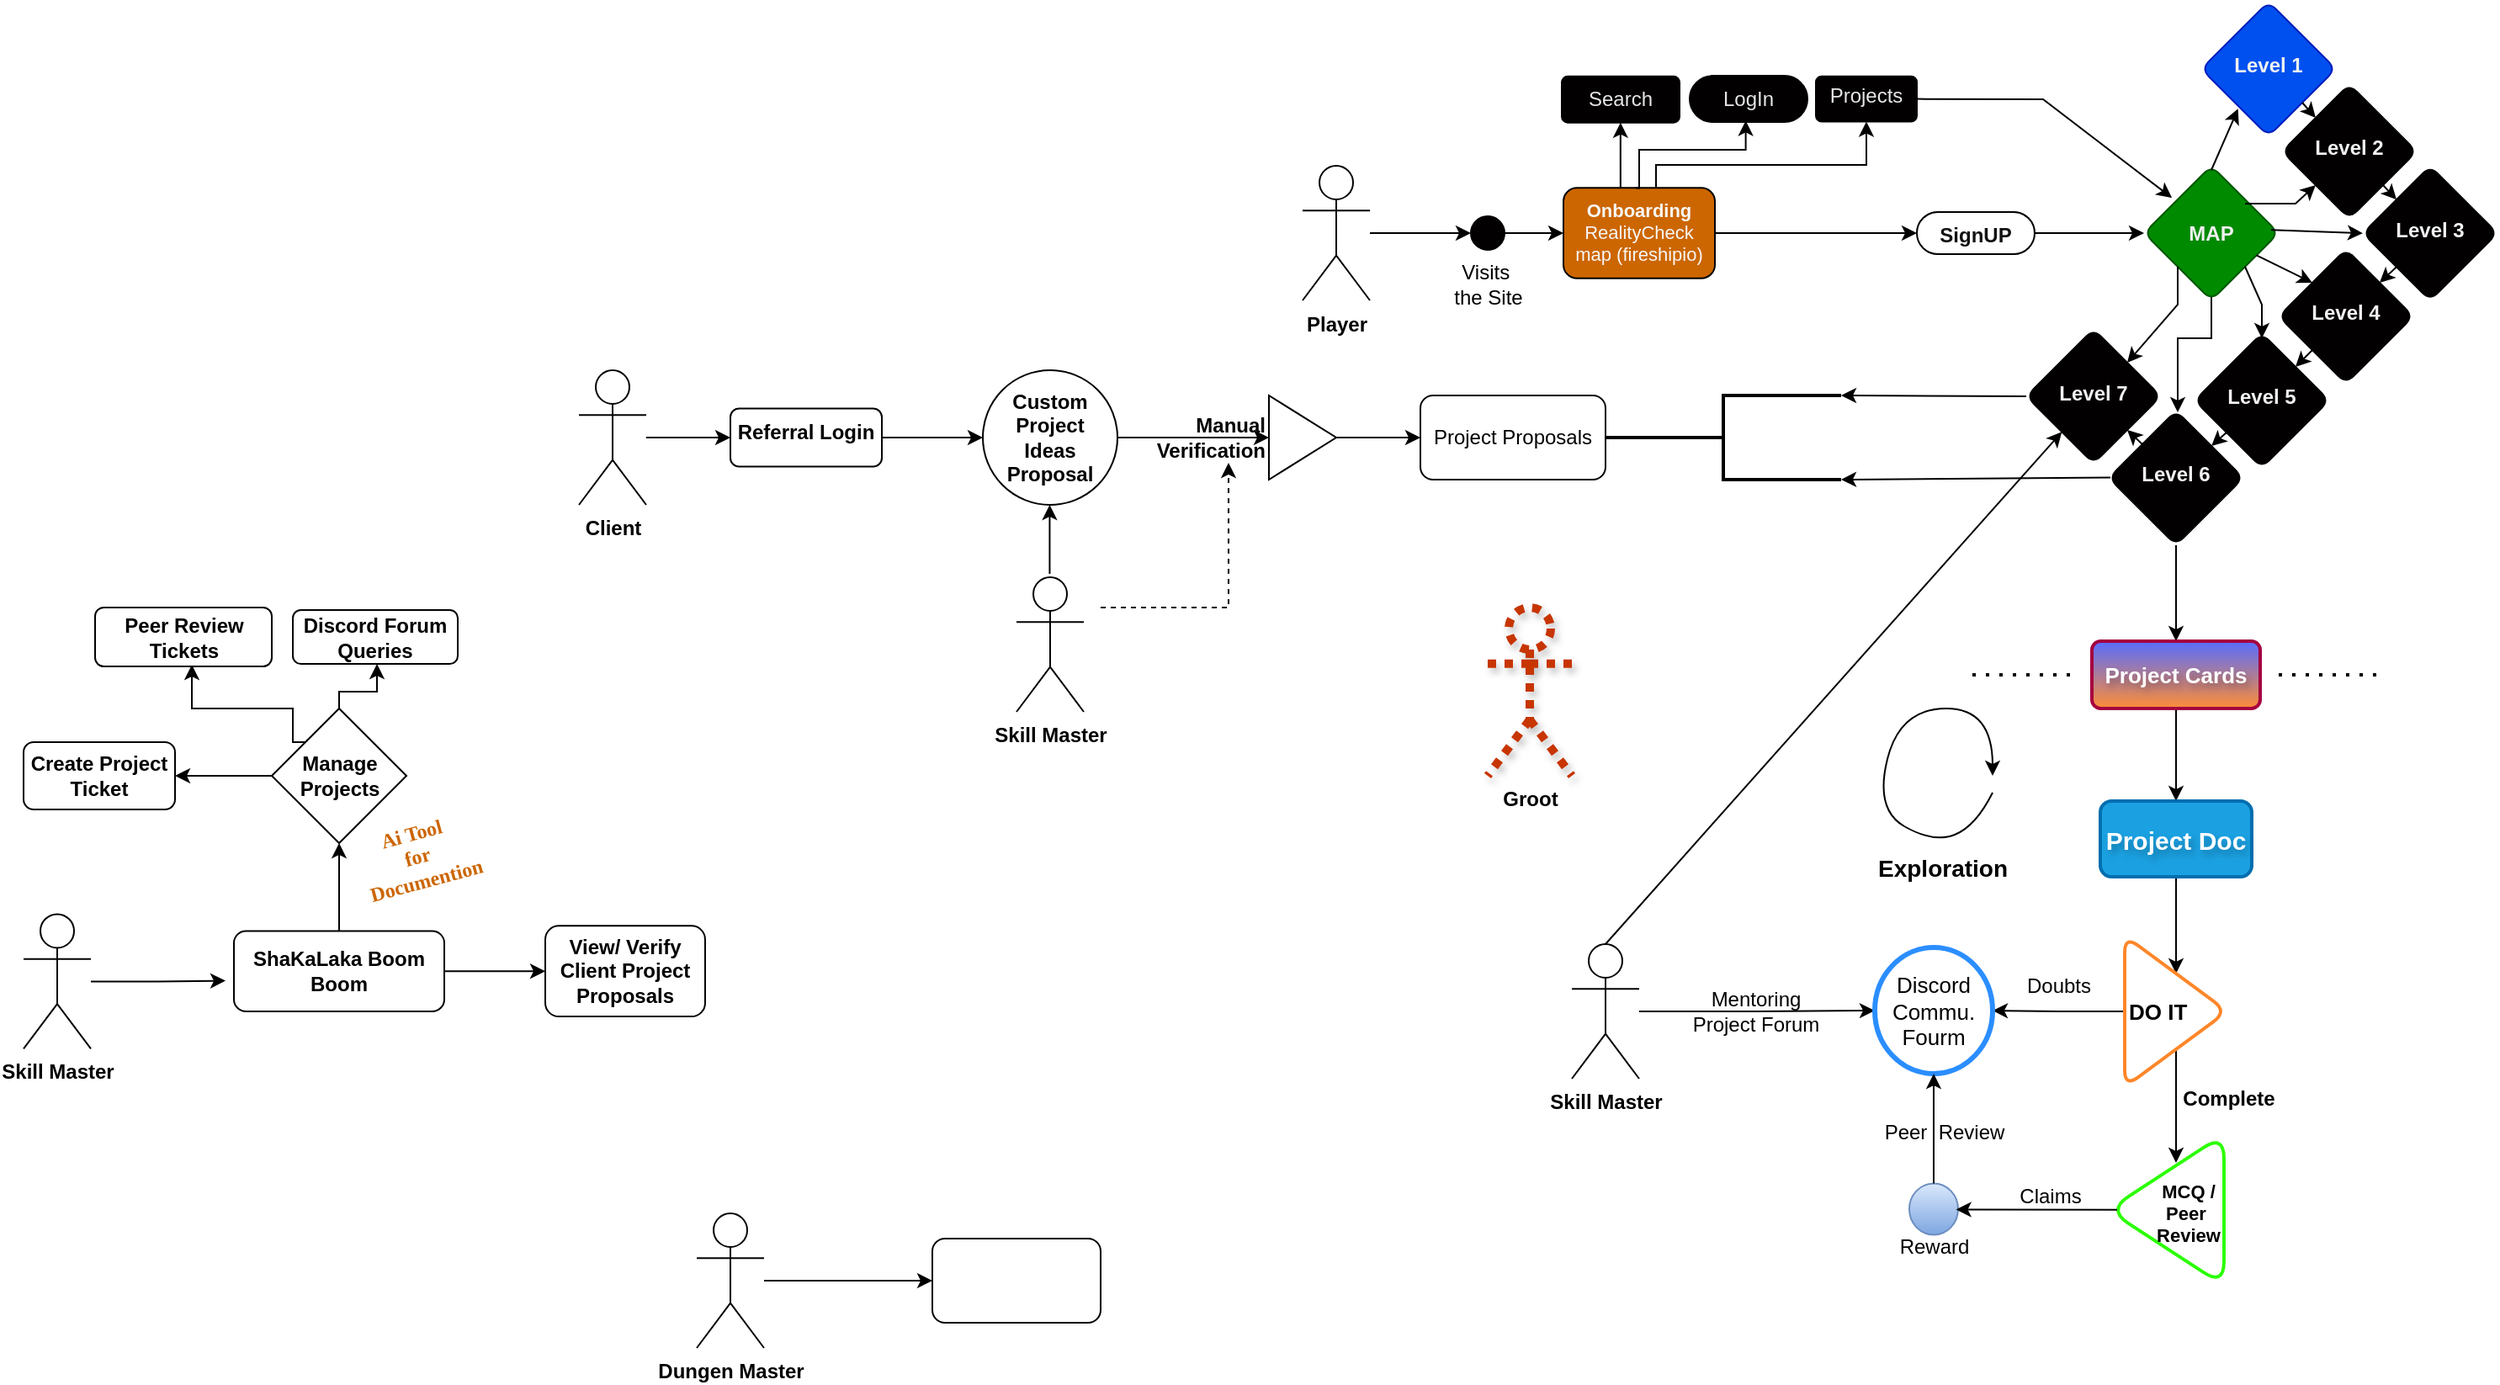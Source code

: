 <mxfile version="24.7.7">
  <diagram name="Page-1" id="eGerFE4Rf8FAYiZ98_NA">
    <mxGraphModel dx="2266" dy="793" grid="1" gridSize="10" guides="1" tooltips="1" connect="1" arrows="1" fold="1" page="1" pageScale="1" pageWidth="850" pageHeight="1100" math="0" shadow="0">
      <root>
        <mxCell id="0" />
        <mxCell id="1" parent="0" />
        <mxCell id="n3ImuVNXiSJUvUDemmLi-9" value="" style="edgeStyle=orthogonalEdgeStyle;rounded=0;orthogonalLoop=1;jettySize=auto;html=1;" parent="1" source="n3ImuVNXiSJUvUDemmLi-1" target="n3ImuVNXiSJUvUDemmLi-8" edge="1">
          <mxGeometry relative="1" as="geometry" />
        </mxCell>
        <mxCell id="n3ImuVNXiSJUvUDemmLi-1" value="&lt;b&gt;Player&lt;br&gt;&lt;/b&gt;" style="shape=umlActor;verticalLabelPosition=bottom;verticalAlign=top;html=1;outlineConnect=0;" parent="1" vertex="1">
          <mxGeometry x="120" y="97.5" width="40" height="80" as="geometry" />
        </mxCell>
        <mxCell id="eRNYIj-CRV8q_Qukp-I2-65" value="" style="edgeStyle=orthogonalEdgeStyle;rounded=0;orthogonalLoop=1;jettySize=auto;html=1;" parent="1" source="n3ImuVNXiSJUvUDemmLi-2" target="eRNYIj-CRV8q_Qukp-I2-48" edge="1">
          <mxGeometry relative="1" as="geometry" />
        </mxCell>
        <mxCell id="n3ImuVNXiSJUvUDemmLi-2" value="&lt;b&gt;Skill Master&lt;/b&gt;" style="shape=umlActor;verticalLabelPosition=bottom;verticalAlign=top;html=1;outlineConnect=0;" parent="1" vertex="1">
          <mxGeometry x="280" y="560" width="40" height="80" as="geometry" />
        </mxCell>
        <mxCell id="n3ImuVNXiSJUvUDemmLi-3" value="&lt;b&gt;Groot&lt;/b&gt;" style="shape=umlActor;verticalLabelPosition=bottom;verticalAlign=top;html=1;outlineConnect=0;fillColor=none;fontColor=#000000;strokeColor=#C73500;shadow=1;dashed=1;strokeWidth=5;dashPattern=1 1;" parent="1" vertex="1">
          <mxGeometry x="230" y="360" width="50" height="100" as="geometry" />
        </mxCell>
        <mxCell id="L7Tuo7zCbT9GqQIn2gSg-25" value="" style="edgeStyle=orthogonalEdgeStyle;rounded=0;orthogonalLoop=1;jettySize=auto;html=1;" edge="1" parent="1" source="n3ImuVNXiSJUvUDemmLi-4" target="L7Tuo7zCbT9GqQIn2gSg-24">
          <mxGeometry relative="1" as="geometry" />
        </mxCell>
        <mxCell id="n3ImuVNXiSJUvUDemmLi-4" value="&lt;b&gt;Dungen Master&lt;/b&gt;" style="shape=umlActor;verticalLabelPosition=bottom;verticalAlign=top;html=1;outlineConnect=0;" parent="1" vertex="1">
          <mxGeometry x="-240" y="720" width="40" height="80" as="geometry" />
        </mxCell>
        <mxCell id="n3ImuVNXiSJUvUDemmLi-16" value="" style="edgeStyle=orthogonalEdgeStyle;rounded=0;orthogonalLoop=1;jettySize=auto;html=1;" parent="1" source="n3ImuVNXiSJUvUDemmLi-8" target="n3ImuVNXiSJUvUDemmLi-15" edge="1">
          <mxGeometry relative="1" as="geometry" />
        </mxCell>
        <mxCell id="n3ImuVNXiSJUvUDemmLi-8" value="" style="ellipse;whiteSpace=wrap;html=1;verticalAlign=top;gradientColor=none;fillColor=#030002;" parent="1" vertex="1">
          <mxGeometry x="220" y="127.5" width="20" height="20" as="geometry" />
        </mxCell>
        <mxCell id="n3ImuVNXiSJUvUDemmLi-10" value="&lt;div style=&quot;line-height: 90%;&quot; align=&quot;center&quot;&gt;&lt;font color=&quot;#e6e6e6&quot;&gt;Projects&lt;br&gt;&lt;/font&gt;&lt;/div&gt;" style="rounded=1;whiteSpace=wrap;html=1;verticalAlign=top;fillColor=#030002;gradientColor=none;align=center;arcSize=13;" parent="1" vertex="1">
          <mxGeometry x="425" y="44.37" width="60" height="26.88" as="geometry" />
        </mxCell>
        <mxCell id="n3ImuVNXiSJUvUDemmLi-12" value="&lt;div&gt;Visits&amp;nbsp;&lt;/div&gt;&lt;div&gt;the Site&lt;/div&gt;" style="text;html=1;align=center;verticalAlign=middle;resizable=0;points=[];autosize=1;strokeColor=none;fillColor=none;" parent="1" vertex="1">
          <mxGeometry x="200" y="147.5" width="60" height="40" as="geometry" />
        </mxCell>
        <mxCell id="n3ImuVNXiSJUvUDemmLi-18" value="" style="edgeStyle=orthogonalEdgeStyle;rounded=0;orthogonalLoop=1;jettySize=auto;html=1;" parent="1" source="n3ImuVNXiSJUvUDemmLi-15" target="n3ImuVNXiSJUvUDemmLi-10" edge="1">
          <mxGeometry relative="1" as="geometry">
            <Array as="points">
              <mxPoint x="330" y="97" />
              <mxPoint x="455" y="97" />
            </Array>
          </mxGeometry>
        </mxCell>
        <mxCell id="n3ImuVNXiSJUvUDemmLi-22" value="" style="edgeStyle=orthogonalEdgeStyle;rounded=0;orthogonalLoop=1;jettySize=auto;html=1;" parent="1" source="n3ImuVNXiSJUvUDemmLi-15" target="n3ImuVNXiSJUvUDemmLi-21" edge="1">
          <mxGeometry relative="1" as="geometry" />
        </mxCell>
        <mxCell id="eRNYIj-CRV8q_Qukp-I2-2" value="" style="edgeStyle=orthogonalEdgeStyle;rounded=0;orthogonalLoop=1;jettySize=auto;html=1;" parent="1" edge="1">
          <mxGeometry relative="1" as="geometry">
            <mxPoint x="308.92" y="110.63" as="sourcePoint" />
            <mxPoint x="308.92" y="71.87" as="targetPoint" />
            <Array as="points">
              <mxPoint x="308.92" y="90" />
              <mxPoint x="308.92" y="90" />
            </Array>
          </mxGeometry>
        </mxCell>
        <mxCell id="n3ImuVNXiSJUvUDemmLi-15" value="&lt;div style=&quot;font-size: 11px;&quot;&gt;&lt;font style=&quot;font-size: 11px;&quot; color=&quot;#f7f7f7&quot;&gt;&lt;b&gt;Onboarding&lt;/b&gt;&lt;/font&gt;&lt;/div&gt;&lt;div style=&quot;font-size: 11px;&quot;&gt;&lt;font style=&quot;font-size: 11px;&quot; color=&quot;#f7f7f7&quot;&gt;RealityCheck map (fireshipio)&lt;br&gt;&lt;/font&gt;&lt;/div&gt;" style="rounded=1;whiteSpace=wrap;html=1;verticalAlign=top;fillColor=#CC6600;gradientColor=none;" parent="1" vertex="1">
          <mxGeometry x="275" y="110.63" width="90" height="53.75" as="geometry" />
        </mxCell>
        <mxCell id="n3ImuVNXiSJUvUDemmLi-19" value="&lt;font color=&quot;#e6e6e6&quot;&gt;LogIn&lt;/font&gt;" style="rounded=1;whiteSpace=wrap;html=1;verticalAlign=top;fillColor=#030002;gradientColor=none;align=center;arcSize=50;" parent="1" vertex="1">
          <mxGeometry x="350" y="44.06" width="70" height="27.5" as="geometry" />
        </mxCell>
        <mxCell id="n3ImuVNXiSJUvUDemmLi-20" value="" style="edgeStyle=orthogonalEdgeStyle;rounded=0;orthogonalLoop=1;jettySize=auto;html=1;entryX=0.476;entryY=0.97;entryDx=0;entryDy=0;entryPerimeter=0;exitX=0.477;exitY=0.002;exitDx=0;exitDy=0;exitPerimeter=0;" parent="1" source="n3ImuVNXiSJUvUDemmLi-15" edge="1">
          <mxGeometry relative="1" as="geometry">
            <mxPoint x="320.27" y="113.049" as="sourcePoint" />
            <Array as="points">
              <mxPoint x="320" y="111" />
              <mxPoint x="320" y="88" />
              <mxPoint x="383" y="88" />
            </Array>
            <mxPoint x="383.32" y="70.735" as="targetPoint" />
          </mxGeometry>
        </mxCell>
        <mxCell id="eRNYIj-CRV8q_Qukp-I2-5" value="" style="edgeStyle=orthogonalEdgeStyle;rounded=0;orthogonalLoop=1;jettySize=auto;html=1;" parent="1" source="n3ImuVNXiSJUvUDemmLi-21" target="eRNYIj-CRV8q_Qukp-I2-3" edge="1">
          <mxGeometry relative="1" as="geometry" />
        </mxCell>
        <mxCell id="n3ImuVNXiSJUvUDemmLi-21" value="&lt;b&gt;&lt;font color=&quot;#121212&quot;&gt;SignUP&lt;/font&gt;&lt;/b&gt;" style="rounded=1;whiteSpace=wrap;html=1;verticalAlign=top;fillColor=none;gradientColor=none;arcSize=50;" parent="1" vertex="1">
          <mxGeometry x="485" y="125" width="70" height="25" as="geometry" />
        </mxCell>
        <mxCell id="eRNYIj-CRV8q_Qukp-I2-1" value="&lt;font color=&quot;#e6e6e6&quot;&gt;Search&lt;/font&gt;" style="rounded=1;whiteSpace=wrap;html=1;verticalAlign=top;fillColor=#030002;gradientColor=none;align=center;arcSize=13;" parent="1" vertex="1">
          <mxGeometry x="274" y="44.37" width="70" height="27.5" as="geometry" />
        </mxCell>
        <mxCell id="eRNYIj-CRV8q_Qukp-I2-7" value="" style="edgeStyle=orthogonalEdgeStyle;rounded=0;orthogonalLoop=1;jettySize=auto;html=1;" parent="1" target="eRNYIj-CRV8q_Qukp-I2-6" edge="1">
          <mxGeometry relative="1" as="geometry">
            <mxPoint x="660" y="170" as="sourcePoint" />
            <Array as="points">
              <mxPoint x="660" y="200" />
              <mxPoint x="640" y="200" />
            </Array>
          </mxGeometry>
        </mxCell>
        <mxCell id="eRNYIj-CRV8q_Qukp-I2-3" value="&lt;p style=&quot;line-height: 350%;&quot;&gt;&lt;font color=&quot;#f0f0f0&quot;&gt;&lt;b&gt;MAP&lt;/b&gt;&lt;/font&gt;&lt;/p&gt;" style="rhombus;whiteSpace=wrap;html=1;verticalAlign=top;fillColor=#008a00;rounded=1;arcSize=13;strokeColor=#005700;fontColor=#ffffff;" parent="1" vertex="1">
          <mxGeometry x="620" y="97.5" width="80" height="80" as="geometry" />
        </mxCell>
        <mxCell id="eRNYIj-CRV8q_Qukp-I2-26" value="" style="edgeStyle=orthogonalEdgeStyle;rounded=0;orthogonalLoop=1;jettySize=auto;html=1;" parent="1" source="eRNYIj-CRV8q_Qukp-I2-6" target="eRNYIj-CRV8q_Qukp-I2-25" edge="1">
          <mxGeometry relative="1" as="geometry" />
        </mxCell>
        <mxCell id="eRNYIj-CRV8q_Qukp-I2-6" value="&lt;p style=&quot;line-height: 320%;&quot;&gt;&lt;font color=&quot;#f2f2f2&quot;&gt;&lt;b&gt;Level 6&lt;/b&gt;&lt;/font&gt;&lt;/p&gt;" style="rhombus;whiteSpace=wrap;html=1;verticalAlign=top;fillColor=#030002;rounded=1;gradientColor=none;arcSize=13;" parent="1" vertex="1">
          <mxGeometry x="599" y="243" width="80" height="80" as="geometry" />
        </mxCell>
        <mxCell id="eRNYIj-CRV8q_Qukp-I2-11" value="&lt;p style=&quot;line-height: 320%;&quot;&gt;&lt;font color=&quot;#f2f2f2&quot;&gt;&lt;b&gt;Level 4&lt;/b&gt;&lt;/font&gt;&lt;/p&gt;" style="rhombus;whiteSpace=wrap;html=1;verticalAlign=top;fillColor=#030002;rounded=1;gradientColor=none;arcSize=13;" parent="1" vertex="1">
          <mxGeometry x="700" y="147" width="80" height="80" as="geometry" />
        </mxCell>
        <mxCell id="eRNYIj-CRV8q_Qukp-I2-13" value="&lt;p style=&quot;line-height: 320%;&quot;&gt;&lt;font color=&quot;#f2f2f2&quot;&gt;&lt;b&gt;Level 5&lt;br&gt;&lt;/b&gt;&lt;/font&gt;&lt;/p&gt;" style="rhombus;whiteSpace=wrap;html=1;verticalAlign=top;fillColor=#030002;rounded=1;gradientColor=none;arcSize=13;" parent="1" vertex="1">
          <mxGeometry x="650" y="197" width="80" height="80" as="geometry" />
        </mxCell>
        <mxCell id="eRNYIj-CRV8q_Qukp-I2-14" value="&lt;p style=&quot;line-height: 320%;&quot;&gt;&lt;font color=&quot;#f2f2f2&quot;&gt;&lt;b&gt;Level 3&lt;br&gt;&lt;/b&gt;&lt;/font&gt;&lt;/p&gt;" style="rhombus;whiteSpace=wrap;html=1;verticalAlign=top;fillColor=#030002;rounded=1;gradientColor=none;arcSize=13;" parent="1" vertex="1">
          <mxGeometry x="750" y="97.63" width="80" height="80" as="geometry" />
        </mxCell>
        <mxCell id="eRNYIj-CRV8q_Qukp-I2-15" value="&lt;p style=&quot;line-height: 320%;&quot;&gt;&lt;font color=&quot;#f2f2f2&quot;&gt;&lt;b&gt;Level 2&lt;/b&gt;&lt;/font&gt;&lt;/p&gt;" style="rhombus;whiteSpace=wrap;html=1;verticalAlign=top;fillColor=#030002;rounded=1;gradientColor=none;arcSize=13;" parent="1" vertex="1">
          <mxGeometry x="702" y="49" width="80" height="80" as="geometry" />
        </mxCell>
        <mxCell id="eRNYIj-CRV8q_Qukp-I2-16" value="&lt;p style=&quot;line-height: 320%;&quot;&gt;&lt;font color=&quot;#f2f2f2&quot;&gt;&lt;b&gt;Level 1&lt;/b&gt;&lt;/font&gt;&lt;/p&gt;" style="rhombus;whiteSpace=wrap;html=1;verticalAlign=top;fillColor=#0050ef;rounded=1;arcSize=13;strokeColor=#001DBC;fontColor=#ffffff;" parent="1" vertex="1">
          <mxGeometry x="654" width="80" height="80" as="geometry" />
        </mxCell>
        <mxCell id="eRNYIj-CRV8q_Qukp-I2-17" value="&lt;p style=&quot;line-height: 320%;&quot;&gt;&lt;font color=&quot;#f2f2f2&quot;&gt;&lt;b&gt;Level 7&lt;br&gt;&lt;/b&gt;&lt;/font&gt;&lt;/p&gt;" style="rhombus;whiteSpace=wrap;html=1;verticalAlign=top;fillColor=#030002;rounded=1;gradientColor=none;arcSize=13;" parent="1" vertex="1">
          <mxGeometry x="550" y="194.5" width="80" height="80" as="geometry" />
        </mxCell>
        <mxCell id="eRNYIj-CRV8q_Qukp-I2-18" value="" style="endArrow=classic;html=1;rounded=0;entryX=0.207;entryY=0.238;entryDx=0;entryDy=0;exitX=1;exitY=0.5;exitDx=0;exitDy=0;entryPerimeter=0;" parent="1" source="n3ImuVNXiSJUvUDemmLi-10" target="eRNYIj-CRV8q_Qukp-I2-3" edge="1">
          <mxGeometry width="50" height="50" relative="1" as="geometry">
            <mxPoint x="590" y="180" as="sourcePoint" />
            <mxPoint x="640" y="130" as="targetPoint" />
            <Array as="points">
              <mxPoint x="560" y="58" />
            </Array>
          </mxGeometry>
        </mxCell>
        <mxCell id="eRNYIj-CRV8q_Qukp-I2-19" value="" style="endArrow=classic;html=1;rounded=0;entryX=1;entryY=0;entryDx=0;entryDy=0;exitX=0;exitY=1;exitDx=0;exitDy=0;" parent="1" source="eRNYIj-CRV8q_Qukp-I2-3" target="eRNYIj-CRV8q_Qukp-I2-17" edge="1">
          <mxGeometry width="50" height="50" relative="1" as="geometry">
            <mxPoint x="445" y="38" as="sourcePoint" />
            <mxPoint x="650" y="128" as="targetPoint" />
            <Array as="points">
              <mxPoint x="640" y="180" />
            </Array>
          </mxGeometry>
        </mxCell>
        <mxCell id="eRNYIj-CRV8q_Qukp-I2-20" value="" style="endArrow=classic;html=1;rounded=0;exitX=1;exitY=1;exitDx=0;exitDy=0;" parent="1" source="eRNYIj-CRV8q_Qukp-I2-3" edge="1">
          <mxGeometry width="50" height="50" relative="1" as="geometry">
            <mxPoint x="650" y="168" as="sourcePoint" />
            <mxPoint x="690" y="200" as="targetPoint" />
            <Array as="points">
              <mxPoint x="690" y="180" />
            </Array>
          </mxGeometry>
        </mxCell>
        <mxCell id="eRNYIj-CRV8q_Qukp-I2-21" value="" style="endArrow=classic;html=1;rounded=0;entryX=0.273;entryY=0.796;entryDx=0;entryDy=0;entryPerimeter=0;" parent="1" target="eRNYIj-CRV8q_Qukp-I2-16" edge="1">
          <mxGeometry width="50" height="50" relative="1" as="geometry">
            <mxPoint x="660" y="100" as="sourcePoint" />
            <mxPoint x="780" y="60" as="targetPoint" />
            <Array as="points" />
          </mxGeometry>
        </mxCell>
        <mxCell id="eRNYIj-CRV8q_Qukp-I2-22" value="" style="endArrow=classic;html=1;rounded=0;entryX=0;entryY=0.5;entryDx=0;entryDy=0;exitX=0.943;exitY=0.476;exitDx=0;exitDy=0;exitPerimeter=0;" parent="1" source="eRNYIj-CRV8q_Qukp-I2-3" target="eRNYIj-CRV8q_Qukp-I2-14" edge="1">
          <mxGeometry width="50" height="50" relative="1" as="geometry">
            <mxPoint x="700" y="138" as="sourcePoint" />
            <mxPoint x="920" y="207.5" as="targetPoint" />
            <Array as="points" />
          </mxGeometry>
        </mxCell>
        <mxCell id="eRNYIj-CRV8q_Qukp-I2-23" value="" style="endArrow=classic;html=1;rounded=0;entryX=0;entryY=0;entryDx=0;entryDy=0;" parent="1" source="eRNYIj-CRV8q_Qukp-I2-3" target="eRNYIj-CRV8q_Qukp-I2-11" edge="1">
          <mxGeometry width="50" height="50" relative="1" as="geometry">
            <mxPoint x="690" y="150" as="sourcePoint" />
            <mxPoint x="940" y="41.87" as="targetPoint" />
            <Array as="points" />
          </mxGeometry>
        </mxCell>
        <mxCell id="eRNYIj-CRV8q_Qukp-I2-24" value="" style="endArrow=classic;html=1;rounded=0;entryX=0;entryY=1;entryDx=0;entryDy=0;" parent="1" target="eRNYIj-CRV8q_Qukp-I2-15" edge="1">
          <mxGeometry width="50" height="50" relative="1" as="geometry">
            <mxPoint x="680" y="120" as="sourcePoint" />
            <mxPoint x="735" y="70" as="targetPoint" />
            <Array as="points">
              <mxPoint x="710" y="120" />
            </Array>
          </mxGeometry>
        </mxCell>
        <mxCell id="eRNYIj-CRV8q_Qukp-I2-42" value="" style="edgeStyle=orthogonalEdgeStyle;rounded=0;orthogonalLoop=1;jettySize=auto;html=1;" parent="1" source="eRNYIj-CRV8q_Qukp-I2-25" target="eRNYIj-CRV8q_Qukp-I2-41" edge="1">
          <mxGeometry relative="1" as="geometry" />
        </mxCell>
        <mxCell id="eRNYIj-CRV8q_Qukp-I2-25" value="&lt;b style=&quot;font-size: 13px;&quot;&gt;&lt;font style=&quot;font-size: 13px;&quot;&gt;Project Cards&lt;br style=&quot;font-size: 13px;&quot;&gt;&lt;/font&gt;&lt;/b&gt;" style="rounded=1;whiteSpace=wrap;html=1;verticalAlign=middle;fillColor=#FF8D36;arcSize=13;strokeWidth=2;shadow=0;textShadow=1;fontSize=13;fontColor=#ffffff;strokeColor=#A50040;gradientDirection=north;gradientColor=#576DFF;" parent="1" vertex="1">
          <mxGeometry x="589" y="380" width="100" height="40" as="geometry" />
        </mxCell>
        <mxCell id="eRNYIj-CRV8q_Qukp-I2-27" value="" style="endArrow=classic;html=1;rounded=0;entryX=0;entryY=0;entryDx=0;entryDy=0;exitX=1;exitY=1;exitDx=0;exitDy=0;" parent="1" source="eRNYIj-CRV8q_Qukp-I2-16" target="eRNYIj-CRV8q_Qukp-I2-15" edge="1">
          <mxGeometry width="50" height="50" relative="1" as="geometry">
            <mxPoint x="570" y="270" as="sourcePoint" />
            <mxPoint x="620" y="220" as="targetPoint" />
          </mxGeometry>
        </mxCell>
        <mxCell id="eRNYIj-CRV8q_Qukp-I2-28" value="" style="endArrow=classic;html=1;rounded=0;entryX=0;entryY=0;entryDx=0;entryDy=0;exitX=1;exitY=1;exitDx=0;exitDy=0;" parent="1" source="eRNYIj-CRV8q_Qukp-I2-15" target="eRNYIj-CRV8q_Qukp-I2-14" edge="1">
          <mxGeometry width="50" height="50" relative="1" as="geometry">
            <mxPoint x="762" y="122" as="sourcePoint" />
            <mxPoint x="770" y="131" as="targetPoint" />
          </mxGeometry>
        </mxCell>
        <mxCell id="eRNYIj-CRV8q_Qukp-I2-29" value="" style="endArrow=classic;html=1;rounded=0;entryX=1;entryY=0;entryDx=0;entryDy=0;exitX=0;exitY=1;exitDx=0;exitDy=0;" parent="1" source="eRNYIj-CRV8q_Qukp-I2-14" target="eRNYIj-CRV8q_Qukp-I2-11" edge="1">
          <mxGeometry width="50" height="50" relative="1" as="geometry">
            <mxPoint x="734" y="80" as="sourcePoint" />
            <mxPoint x="742" y="89" as="targetPoint" />
          </mxGeometry>
        </mxCell>
        <mxCell id="eRNYIj-CRV8q_Qukp-I2-30" value="" style="endArrow=classic;html=1;rounded=0;entryX=1;entryY=0;entryDx=0;entryDy=0;exitX=0;exitY=1;exitDx=0;exitDy=0;" parent="1" source="eRNYIj-CRV8q_Qukp-I2-11" target="eRNYIj-CRV8q_Qukp-I2-13" edge="1">
          <mxGeometry width="50" height="50" relative="1" as="geometry">
            <mxPoint x="744" y="90" as="sourcePoint" />
            <mxPoint x="752" y="99" as="targetPoint" />
          </mxGeometry>
        </mxCell>
        <mxCell id="eRNYIj-CRV8q_Qukp-I2-33" value="" style="endArrow=classic;html=1;rounded=0;" parent="1" source="eRNYIj-CRV8q_Qukp-I2-13" target="eRNYIj-CRV8q_Qukp-I2-6" edge="1">
          <mxGeometry width="50" height="50" relative="1" as="geometry">
            <mxPoint x="669" y="248.96" as="sourcePoint" />
            <mxPoint x="659" y="262" as="targetPoint" />
          </mxGeometry>
        </mxCell>
        <mxCell id="eRNYIj-CRV8q_Qukp-I2-34" value="" style="endArrow=classic;html=1;rounded=0;entryX=1;entryY=1;entryDx=0;entryDy=0;exitX=0;exitY=0;exitDx=0;exitDy=0;" parent="1" source="eRNYIj-CRV8q_Qukp-I2-6" target="eRNYIj-CRV8q_Qukp-I2-17" edge="1">
          <mxGeometry width="50" height="50" relative="1" as="geometry">
            <mxPoint x="610" y="230" as="sourcePoint" />
            <mxPoint x="660" y="180" as="targetPoint" />
          </mxGeometry>
        </mxCell>
        <mxCell id="eRNYIj-CRV8q_Qukp-I2-47" value="" style="edgeStyle=orthogonalEdgeStyle;rounded=0;orthogonalLoop=1;jettySize=auto;html=1;" parent="1" source="eRNYIj-CRV8q_Qukp-I2-41" target="eRNYIj-CRV8q_Qukp-I2-46" edge="1">
          <mxGeometry relative="1" as="geometry" />
        </mxCell>
        <mxCell id="eRNYIj-CRV8q_Qukp-I2-41" value="&lt;b style=&quot;font-size: 15px;&quot;&gt;Project Doc&lt;br style=&quot;font-size: 15px;&quot;&gt;&lt;/b&gt;" style="whiteSpace=wrap;html=1;fillColor=#1ba1e2;rounded=1;arcSize=15;strokeWidth=2;textShadow=1;fontSize=15;shadow=0;glass=0;fontColor=#ffffff;strokeColor=#006EAF;" parent="1" vertex="1">
          <mxGeometry x="594" y="475" width="90" height="45" as="geometry" />
        </mxCell>
        <mxCell id="eRNYIj-CRV8q_Qukp-I2-44" value="" style="endArrow=none;dashed=1;html=1;dashPattern=1 3;strokeWidth=2;rounded=0;" parent="1" edge="1">
          <mxGeometry width="50" height="50" relative="1" as="geometry">
            <mxPoint x="700" y="400" as="sourcePoint" />
            <mxPoint x="760" y="400" as="targetPoint" />
          </mxGeometry>
        </mxCell>
        <mxCell id="eRNYIj-CRV8q_Qukp-I2-45" value="" style="endArrow=none;dashed=1;html=1;dashPattern=1 3;strokeWidth=2;rounded=0;" parent="1" edge="1">
          <mxGeometry width="50" height="50" relative="1" as="geometry">
            <mxPoint x="518" y="400" as="sourcePoint" />
            <mxPoint x="578" y="400" as="targetPoint" />
          </mxGeometry>
        </mxCell>
        <mxCell id="eRNYIj-CRV8q_Qukp-I2-49" value="" style="edgeStyle=orthogonalEdgeStyle;rounded=0;orthogonalLoop=1;jettySize=auto;html=1;" parent="1" source="eRNYIj-CRV8q_Qukp-I2-46" target="eRNYIj-CRV8q_Qukp-I2-48" edge="1">
          <mxGeometry relative="1" as="geometry" />
        </mxCell>
        <mxCell id="eRNYIj-CRV8q_Qukp-I2-51" value="" style="edgeStyle=orthogonalEdgeStyle;rounded=0;orthogonalLoop=1;jettySize=auto;html=1;entryX=0.399;entryY=0.811;entryDx=0;entryDy=0;entryPerimeter=0;" parent="1" source="eRNYIj-CRV8q_Qukp-I2-46" target="eRNYIj-CRV8q_Qukp-I2-50" edge="1">
          <mxGeometry relative="1" as="geometry">
            <Array as="points">
              <mxPoint x="639" y="690" />
            </Array>
          </mxGeometry>
        </mxCell>
        <mxCell id="eRNYIj-CRV8q_Qukp-I2-46" value="&lt;b style=&quot;font-size: 13px;&quot;&gt;DO IT&lt;/b&gt;" style="triangle;whiteSpace=wrap;html=1;fontSize=13;fillColor=none;rounded=1;gradientColor=none;arcSize=20;strokeWidth=2;shadow=0;glass=0;rotation=0;verticalAlign=middle;align=left;strokeColor=#FF8629;" parent="1" vertex="1">
          <mxGeometry x="608.5" y="555" width="61" height="90" as="geometry" />
        </mxCell>
        <mxCell id="eRNYIj-CRV8q_Qukp-I2-48" value="&lt;div&gt;Discord&lt;/div&gt;&lt;div&gt;Commu.&lt;/div&gt;&lt;div&gt;Fourm&lt;br&gt;&lt;/div&gt;" style="ellipse;whiteSpace=wrap;html=1;fontSize=13;align=center;fillColor=none;rounded=1;gradientColor=none;arcSize=15;strokeWidth=3;shadow=0;glass=0;strokeColor=#2B8EFF;" parent="1" vertex="1">
          <mxGeometry x="460" y="562" width="70" height="75" as="geometry" />
        </mxCell>
        <mxCell id="eRNYIj-CRV8q_Qukp-I2-50" value="" style="triangle;whiteSpace=wrap;html=1;fontSize=13;fillColor=none;rounded=1;gradientColor=none;arcSize=29;strokeWidth=2;shadow=0;glass=0;rotation=-180;verticalAlign=middle;align=left;strokeColor=#2BFF00;" parent="1" vertex="1">
          <mxGeometry x="598.5" y="673" width="69" height="90" as="geometry" />
        </mxCell>
        <mxCell id="eRNYIj-CRV8q_Qukp-I2-52" value="&lt;div style=&quot;font-size: 11px;&quot;&gt;&lt;font style=&quot;font-size: 11px;&quot;&gt;&lt;b&gt;MCQ /&lt;/b&gt;&lt;/font&gt;&lt;/div&gt;&lt;div style=&quot;font-size: 11px;&quot;&gt;&lt;font style=&quot;font-size: 11px;&quot;&gt;&lt;b&gt;Peer&amp;nbsp;&lt;/b&gt;&lt;/font&gt;&lt;/div&gt;&lt;div style=&quot;font-size: 11px;&quot;&gt;&lt;font style=&quot;font-size: 11px;&quot;&gt;&lt;b&gt;Review&lt;br&gt;&lt;/b&gt;&lt;/font&gt;&lt;/div&gt;" style="text;html=1;align=center;verticalAlign=middle;resizable=0;points=[];autosize=1;strokeColor=none;fillColor=none;" parent="1" vertex="1">
          <mxGeometry x="616" y="695" width="60" height="50" as="geometry" />
        </mxCell>
        <mxCell id="eRNYIj-CRV8q_Qukp-I2-53" value="" style="ellipse;whiteSpace=wrap;html=1;fillColor=#dae8fc;strokeColor=#6c8ebf;gradientColor=#7ea6e0;" parent="1" vertex="1">
          <mxGeometry x="480.5" y="702.23" width="29" height="30.53" as="geometry" />
        </mxCell>
        <mxCell id="eRNYIj-CRV8q_Qukp-I2-55" value="" style="endArrow=classic;html=1;rounded=0;entryX=0.958;entryY=0.507;entryDx=0;entryDy=0;entryPerimeter=0;exitX=0.92;exitY=0.501;exitDx=0;exitDy=0;exitPerimeter=0;" parent="1" source="eRNYIj-CRV8q_Qukp-I2-50" target="eRNYIj-CRV8q_Qukp-I2-53" edge="1">
          <mxGeometry width="50" height="50" relative="1" as="geometry">
            <mxPoint x="600" y="710" as="sourcePoint" />
            <mxPoint x="650" y="660" as="targetPoint" />
          </mxGeometry>
        </mxCell>
        <mxCell id="eRNYIj-CRV8q_Qukp-I2-58" value="" style="edgeStyle=orthogonalEdgeStyle;rounded=0;orthogonalLoop=1;jettySize=auto;html=1;exitX=0.5;exitY=0;exitDx=0;exitDy=0;" parent="1" source="eRNYIj-CRV8q_Qukp-I2-53" target="eRNYIj-CRV8q_Qukp-I2-48" edge="1">
          <mxGeometry relative="1" as="geometry">
            <Array as="points" />
            <mxPoint x="495" y="759.5" as="sourcePoint" />
          </mxGeometry>
        </mxCell>
        <mxCell id="eRNYIj-CRV8q_Qukp-I2-59" value="Peer&amp;nbsp; Review" style="text;html=1;align=center;verticalAlign=middle;resizable=0;points=[];autosize=1;strokeColor=none;fillColor=none;rotation=0;" parent="1" vertex="1">
          <mxGeometry x="456" y="657" width="90" height="30" as="geometry" />
        </mxCell>
        <mxCell id="eRNYIj-CRV8q_Qukp-I2-60" value="Doubts" style="text;html=1;align=center;verticalAlign=middle;resizable=0;points=[];autosize=1;strokeColor=none;fillColor=none;" parent="1" vertex="1">
          <mxGeometry x="539" y="570" width="60" height="30" as="geometry" />
        </mxCell>
        <mxCell id="eRNYIj-CRV8q_Qukp-I2-66" value="&lt;p style=&quot;line-height: 80%;&quot;&gt;&lt;/p&gt;&lt;div&gt;Mentoring &lt;br&gt;&lt;/div&gt;&lt;div&gt;Project Forum&lt;br&gt;&lt;/div&gt;&lt;p&gt;&lt;/p&gt;" style="text;html=1;align=center;verticalAlign=middle;resizable=0;points=[];autosize=1;strokeColor=none;fillColor=none;spacingTop=0;spacing=0;" parent="1" vertex="1">
          <mxGeometry x="344" y="569.5" width="90" height="60" as="geometry" />
        </mxCell>
        <mxCell id="eRNYIj-CRV8q_Qukp-I2-69" value="Claims" style="text;html=1;align=center;verticalAlign=middle;resizable=0;points=[];autosize=1;strokeColor=none;fillColor=none;" parent="1" vertex="1">
          <mxGeometry x="534" y="695" width="60" height="30" as="geometry" />
        </mxCell>
        <mxCell id="eRNYIj-CRV8q_Qukp-I2-71" value="" style="curved=1;endArrow=classic;html=1;rounded=0;" parent="1" edge="1">
          <mxGeometry width="50" height="50" relative="1" as="geometry">
            <mxPoint x="530" y="470" as="sourcePoint" />
            <mxPoint x="530" y="460" as="targetPoint" />
            <Array as="points">
              <mxPoint x="520" y="490" />
              <mxPoint x="495" y="500" />
              <mxPoint x="460" y="480" />
              <mxPoint x="475" y="420" />
              <mxPoint x="530" y="420" />
            </Array>
          </mxGeometry>
        </mxCell>
        <mxCell id="eRNYIj-CRV8q_Qukp-I2-73" value="&lt;b style=&quot;font-size: 14px;&quot;&gt;Exploration&lt;br&gt;&lt;/b&gt;" style="text;html=1;align=center;verticalAlign=middle;resizable=0;points=[];autosize=1;strokeColor=none;fillColor=none;" parent="1" vertex="1">
          <mxGeometry x="450" y="500" width="100" height="30" as="geometry" />
        </mxCell>
        <mxCell id="LAG4a6FqGndS0A5OYWmv-2" value="&lt;b&gt;Complete&lt;/b&gt;" style="text;html=1;align=center;verticalAlign=middle;resizable=0;points=[];autosize=1;strokeColor=none;fillColor=none;" parent="1" vertex="1">
          <mxGeometry x="630" y="637" width="80" height="30" as="geometry" />
        </mxCell>
        <mxCell id="eRNYIj-CRV8q_Qukp-I2-57" value="Reward" style="text;html=1;align=center;verticalAlign=middle;resizable=0;points=[];autosize=1;strokeColor=none;fillColor=none;" parent="1" vertex="1">
          <mxGeometry x="465" y="725" width="60" height="30" as="geometry" />
        </mxCell>
        <mxCell id="IWe-PYi6Eu2L90YstFDC-7" value="" style="edgeStyle=orthogonalEdgeStyle;rounded=0;orthogonalLoop=1;jettySize=auto;html=1;" parent="1" source="IWe-PYi6Eu2L90YstFDC-2" target="IWe-PYi6Eu2L90YstFDC-6" edge="1">
          <mxGeometry relative="1" as="geometry" />
        </mxCell>
        <mxCell id="IWe-PYi6Eu2L90YstFDC-2" value="&lt;b&gt;Client&lt;/b&gt;" style="shape=umlActor;verticalLabelPosition=bottom;verticalAlign=top;html=1;outlineConnect=0;" parent="1" vertex="1">
          <mxGeometry x="-310" y="219" width="40" height="80" as="geometry" />
        </mxCell>
        <mxCell id="IWe-PYi6Eu2L90YstFDC-9" value="" style="edgeStyle=orthogonalEdgeStyle;rounded=0;orthogonalLoop=1;jettySize=auto;html=1;" parent="1" source="IWe-PYi6Eu2L90YstFDC-6" edge="1">
          <mxGeometry relative="1" as="geometry">
            <mxPoint x="-70.0" y="259.0" as="targetPoint" />
          </mxGeometry>
        </mxCell>
        <mxCell id="IWe-PYi6Eu2L90YstFDC-6" value="&lt;b&gt;Referral Login&lt;br&gt;&lt;/b&gt;" style="rounded=1;whiteSpace=wrap;html=1;verticalAlign=top;" parent="1" vertex="1">
          <mxGeometry x="-220" y="241.75" width="90" height="34.5" as="geometry" />
        </mxCell>
        <mxCell id="IWe-PYi6Eu2L90YstFDC-16" value="" style="edgeStyle=orthogonalEdgeStyle;rounded=0;orthogonalLoop=1;jettySize=auto;html=1;" parent="1" edge="1">
          <mxGeometry relative="1" as="geometry">
            <mxPoint x="-30.28" y="340" as="sourcePoint" />
            <mxPoint x="-30.28" y="299" as="targetPoint" />
          </mxGeometry>
        </mxCell>
        <mxCell id="IWe-PYi6Eu2L90YstFDC-10" value="&lt;b&gt;Skill Master&lt;/b&gt;" style="shape=umlActor;verticalLabelPosition=bottom;verticalAlign=top;html=1;outlineConnect=0;" parent="1" vertex="1">
          <mxGeometry x="-50" y="342" width="40" height="80" as="geometry" />
        </mxCell>
        <mxCell id="IWe-PYi6Eu2L90YstFDC-15" value="" style="edgeStyle=orthogonalEdgeStyle;rounded=0;orthogonalLoop=1;jettySize=auto;html=1;" parent="1" source="IWe-PYi6Eu2L90YstFDC-12" target="IWe-PYi6Eu2L90YstFDC-14" edge="1">
          <mxGeometry relative="1" as="geometry" />
        </mxCell>
        <mxCell id="IWe-PYi6Eu2L90YstFDC-12" value="&lt;div&gt;&lt;b&gt;Custom Project &lt;br&gt;&lt;/b&gt;&lt;/div&gt;&lt;div&gt;&lt;b&gt;Ideas&lt;br&gt;&lt;/b&gt;&lt;/div&gt;&lt;div&gt;&lt;b&gt;Proposal&lt;br&gt;&lt;/b&gt;&lt;/div&gt;" style="ellipse;whiteSpace=wrap;html=1;aspect=fixed;" parent="1" vertex="1">
          <mxGeometry x="-70" y="219" width="80" height="80" as="geometry" />
        </mxCell>
        <mxCell id="IWe-PYi6Eu2L90YstFDC-20" value="" style="edgeStyle=orthogonalEdgeStyle;rounded=0;orthogonalLoop=1;jettySize=auto;html=1;" parent="1" source="IWe-PYi6Eu2L90YstFDC-14" target="IWe-PYi6Eu2L90YstFDC-19" edge="1">
          <mxGeometry relative="1" as="geometry" />
        </mxCell>
        <mxCell id="IWe-PYi6Eu2L90YstFDC-14" value="&lt;b&gt;Manual Verification&lt;/b&gt;" style="triangle;whiteSpace=wrap;html=1;labelPosition=left;verticalLabelPosition=middle;align=right;verticalAlign=middle;" parent="1" vertex="1">
          <mxGeometry x="100" y="234" width="40" height="50" as="geometry" />
        </mxCell>
        <mxCell id="IWe-PYi6Eu2L90YstFDC-19" value="Project Proposals" style="rounded=1;whiteSpace=wrap;html=1;" parent="1" vertex="1">
          <mxGeometry x="190" y="234" width="110" height="50" as="geometry" />
        </mxCell>
        <mxCell id="IWe-PYi6Eu2L90YstFDC-21" value="" style="endArrow=classic;html=1;rounded=0;exitX=0;exitY=0.5;exitDx=0;exitDy=0;entryX=1;entryY=0;entryDx=0;entryDy=0;entryPerimeter=0;" parent="1" source="eRNYIj-CRV8q_Qukp-I2-17" target="IWe-PYi6Eu2L90YstFDC-23" edge="1">
          <mxGeometry width="50" height="50" relative="1" as="geometry">
            <mxPoint x="350" y="420" as="sourcePoint" />
            <mxPoint x="400" y="235" as="targetPoint" />
            <Array as="points" />
          </mxGeometry>
        </mxCell>
        <mxCell id="IWe-PYi6Eu2L90YstFDC-22" value="" style="endArrow=classic;html=1;rounded=0;exitX=0;exitY=0.5;exitDx=0;exitDy=0;entryX=1;entryY=1;entryDx=0;entryDy=0;entryPerimeter=0;" parent="1" target="IWe-PYi6Eu2L90YstFDC-23" edge="1">
          <mxGeometry width="50" height="50" relative="1" as="geometry">
            <mxPoint x="600" y="282.71" as="sourcePoint" />
            <mxPoint x="410" y="310" as="targetPoint" />
          </mxGeometry>
        </mxCell>
        <mxCell id="IWe-PYi6Eu2L90YstFDC-23" value="" style="strokeWidth=2;html=1;shape=mxgraph.flowchart.annotation_2;align=left;labelPosition=right;pointerEvents=1;" parent="1" vertex="1">
          <mxGeometry x="300" y="234" width="140" height="50" as="geometry" />
        </mxCell>
        <mxCell id="IWe-PYi6Eu2L90YstFDC-26" value="" style="endArrow=classic;html=1;rounded=0;exitX=0.5;exitY=0;exitDx=0;exitDy=0;exitPerimeter=0;" parent="1" source="n3ImuVNXiSJUvUDemmLi-2" target="eRNYIj-CRV8q_Qukp-I2-17" edge="1">
          <mxGeometry width="50" height="50" relative="1" as="geometry">
            <mxPoint x="250" y="580" as="sourcePoint" />
            <mxPoint x="300" y="530" as="targetPoint" />
          </mxGeometry>
        </mxCell>
        <mxCell id="L7Tuo7zCbT9GqQIn2gSg-3" value="" style="edgeStyle=orthogonalEdgeStyle;rounded=0;orthogonalLoop=1;jettySize=auto;html=1;" edge="1" parent="1" source="L7Tuo7zCbT9GqQIn2gSg-1">
          <mxGeometry relative="1" as="geometry">
            <mxPoint x="-520" y="581.752" as="targetPoint" />
          </mxGeometry>
        </mxCell>
        <mxCell id="L7Tuo7zCbT9GqQIn2gSg-1" value="&lt;b&gt;Skill Master&lt;/b&gt;" style="shape=umlActor;verticalLabelPosition=bottom;verticalAlign=top;html=1;outlineConnect=0;" vertex="1" parent="1">
          <mxGeometry x="-640" y="542.23" width="40" height="80" as="geometry" />
        </mxCell>
        <mxCell id="L7Tuo7zCbT9GqQIn2gSg-12" value="" style="edgeStyle=orthogonalEdgeStyle;rounded=0;orthogonalLoop=1;jettySize=auto;html=1;" edge="1" parent="1" source="L7Tuo7zCbT9GqQIn2gSg-4" target="L7Tuo7zCbT9GqQIn2gSg-11">
          <mxGeometry relative="1" as="geometry" />
        </mxCell>
        <mxCell id="L7Tuo7zCbT9GqQIn2gSg-14" value="" style="edgeStyle=orthogonalEdgeStyle;rounded=0;orthogonalLoop=1;jettySize=auto;html=1;" edge="1" parent="1" source="L7Tuo7zCbT9GqQIn2gSg-4" target="L7Tuo7zCbT9GqQIn2gSg-13">
          <mxGeometry relative="1" as="geometry" />
        </mxCell>
        <mxCell id="L7Tuo7zCbT9GqQIn2gSg-4" value="&lt;div&gt;&lt;b&gt;ShaKaLaka Boom Boom&lt;/b&gt;&lt;/div&gt;" style="rounded=1;whiteSpace=wrap;html=1;" vertex="1" parent="1">
          <mxGeometry x="-515" y="552.23" width="125" height="47.77" as="geometry" />
        </mxCell>
        <mxCell id="L7Tuo7zCbT9GqQIn2gSg-11" value="&lt;b&gt;View/ Verify Client Project Proposals&lt;/b&gt;" style="whiteSpace=wrap;html=1;rounded=1;" vertex="1" parent="1">
          <mxGeometry x="-330" y="549.18" width="95" height="53.88" as="geometry" />
        </mxCell>
        <mxCell id="L7Tuo7zCbT9GqQIn2gSg-17" value="" style="edgeStyle=orthogonalEdgeStyle;rounded=0;orthogonalLoop=1;jettySize=auto;html=1;" edge="1" parent="1" source="L7Tuo7zCbT9GqQIn2gSg-13" target="L7Tuo7zCbT9GqQIn2gSg-16">
          <mxGeometry relative="1" as="geometry" />
        </mxCell>
        <mxCell id="L7Tuo7zCbT9GqQIn2gSg-19" value="" style="edgeStyle=orthogonalEdgeStyle;rounded=0;orthogonalLoop=1;jettySize=auto;html=1;entryX=0.557;entryY=0.971;entryDx=0;entryDy=0;exitX=0.264;exitY=0.229;exitDx=0;exitDy=0;entryPerimeter=0;exitPerimeter=0;" edge="1" parent="1" source="L7Tuo7zCbT9GqQIn2gSg-13" target="L7Tuo7zCbT9GqQIn2gSg-20">
          <mxGeometry relative="1" as="geometry">
            <mxPoint x="-477.1" y="439.99" as="sourcePoint" />
            <mxPoint x="-549.955" y="391.965" as="targetPoint" />
            <Array as="points">
              <mxPoint x="-471" y="440" />
              <mxPoint x="-480" y="440" />
              <mxPoint x="-480" y="420" />
              <mxPoint x="-540" y="420" />
              <mxPoint x="-540" y="394" />
            </Array>
          </mxGeometry>
        </mxCell>
        <mxCell id="L7Tuo7zCbT9GqQIn2gSg-22" value="" style="edgeStyle=orthogonalEdgeStyle;rounded=0;orthogonalLoop=1;jettySize=auto;html=1;" edge="1" parent="1" source="L7Tuo7zCbT9GqQIn2gSg-13" target="L7Tuo7zCbT9GqQIn2gSg-21">
          <mxGeometry relative="1" as="geometry">
            <Array as="points">
              <mxPoint x="-452" y="410" />
              <mxPoint x="-430" y="410" />
            </Array>
          </mxGeometry>
        </mxCell>
        <mxCell id="L7Tuo7zCbT9GqQIn2gSg-13" value="&lt;b&gt;Manage Projects&lt;br&gt;&lt;/b&gt;" style="rhombus;whiteSpace=wrap;html=1;" vertex="1" parent="1">
          <mxGeometry x="-492.5" y="420" width="80" height="80" as="geometry" />
        </mxCell>
        <mxCell id="L7Tuo7zCbT9GqQIn2gSg-15" value="" style="endArrow=classic;html=1;rounded=0;dashed=1;" edge="1" parent="1">
          <mxGeometry width="50" height="50" relative="1" as="geometry">
            <mxPoint y="360" as="sourcePoint" />
            <mxPoint x="76" y="274" as="targetPoint" />
            <Array as="points">
              <mxPoint x="76" y="360" />
            </Array>
          </mxGeometry>
        </mxCell>
        <mxCell id="L7Tuo7zCbT9GqQIn2gSg-16" value="&lt;b&gt;Create Project Ticket&lt;br&gt;&lt;/b&gt;" style="rounded=1;whiteSpace=wrap;html=1;" vertex="1" parent="1">
          <mxGeometry x="-640" y="440" width="90" height="40" as="geometry" />
        </mxCell>
        <mxCell id="L7Tuo7zCbT9GqQIn2gSg-20" value="&lt;b&gt;Peer Review Tickets&lt;br&gt;&lt;/b&gt;" style="rounded=1;whiteSpace=wrap;html=1;" vertex="1" parent="1">
          <mxGeometry x="-597.5" y="360" width="105" height="35" as="geometry" />
        </mxCell>
        <mxCell id="L7Tuo7zCbT9GqQIn2gSg-21" value="&lt;b&gt;Discord Forum Queries&lt;br&gt;&lt;/b&gt;" style="rounded=1;whiteSpace=wrap;html=1;" vertex="1" parent="1">
          <mxGeometry x="-480" y="361.5" width="98" height="32" as="geometry" />
        </mxCell>
        <mxCell id="L7Tuo7zCbT9GqQIn2gSg-23" value="&lt;div&gt;&lt;font color=&quot;#cc6600&quot; face=&quot;Georgia&quot;&gt;&lt;b&gt;Ai Tool&amp;nbsp;&lt;/b&gt;&lt;/font&gt;&lt;/div&gt;&lt;div&gt;&lt;font color=&quot;#cc6600&quot; face=&quot;lDR0U9TbAO0RgUixfBU3&quot;&gt;&lt;b&gt;for&amp;nbsp;&lt;/b&gt;&lt;/font&gt;&lt;/div&gt;&lt;div&gt;&lt;font color=&quot;#cc6600&quot; face=&quot;lDR0U9TbAO0RgUixfBU3&quot;&gt;&lt;b&gt;Documention&lt;/b&gt;&lt;/font&gt;&lt;/div&gt;" style="text;html=1;align=center;verticalAlign=middle;resizable=0;points=[];autosize=1;strokeColor=none;fillColor=none;rotation=-15;" vertex="1" parent="1">
          <mxGeometry x="-460" y="477.5" width="110" height="60" as="geometry" />
        </mxCell>
        <mxCell id="L7Tuo7zCbT9GqQIn2gSg-24" value="" style="rounded=1;whiteSpace=wrap;html=1;verticalAlign=top;" vertex="1" parent="1">
          <mxGeometry x="-100" y="735" width="100" height="50" as="geometry" />
        </mxCell>
      </root>
    </mxGraphModel>
  </diagram>
</mxfile>
